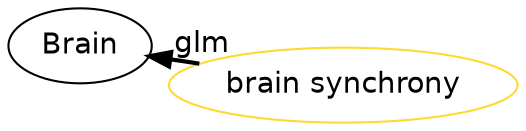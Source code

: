 digraph world {
        size="15,15";
        layout=neato
        graph [fontname = "helvetica"];
        node [fontname = "helvetica", colorscheme=set28];
        edge [fontname = "helvetica", colorscheme=set28];

	"Brain" [href="index.svg"];
	"brain synchrony" [href="https://scholar.google.com/scholar?hl=en&q=An%20Interactive%20Table%20for%20Supporting%20Participation%20Balance%20in%20Face-to-Face%20Collaborative%20Learning", color="6"];
	"brain synchrony" [href="https://scholar.google.com/scholar?hl=en&q=An%20Interactive%20Table%20for%20Supporting%20Participation%20Balance%20in%20Face-to-Face%20Collaborative%20Learning", color="6"];
	"brain synchrony" -> "Brain" [label="glm", labeltooltip=2, style="solid", penwidth=2];

 overlap=false 
 splines = true; 


}